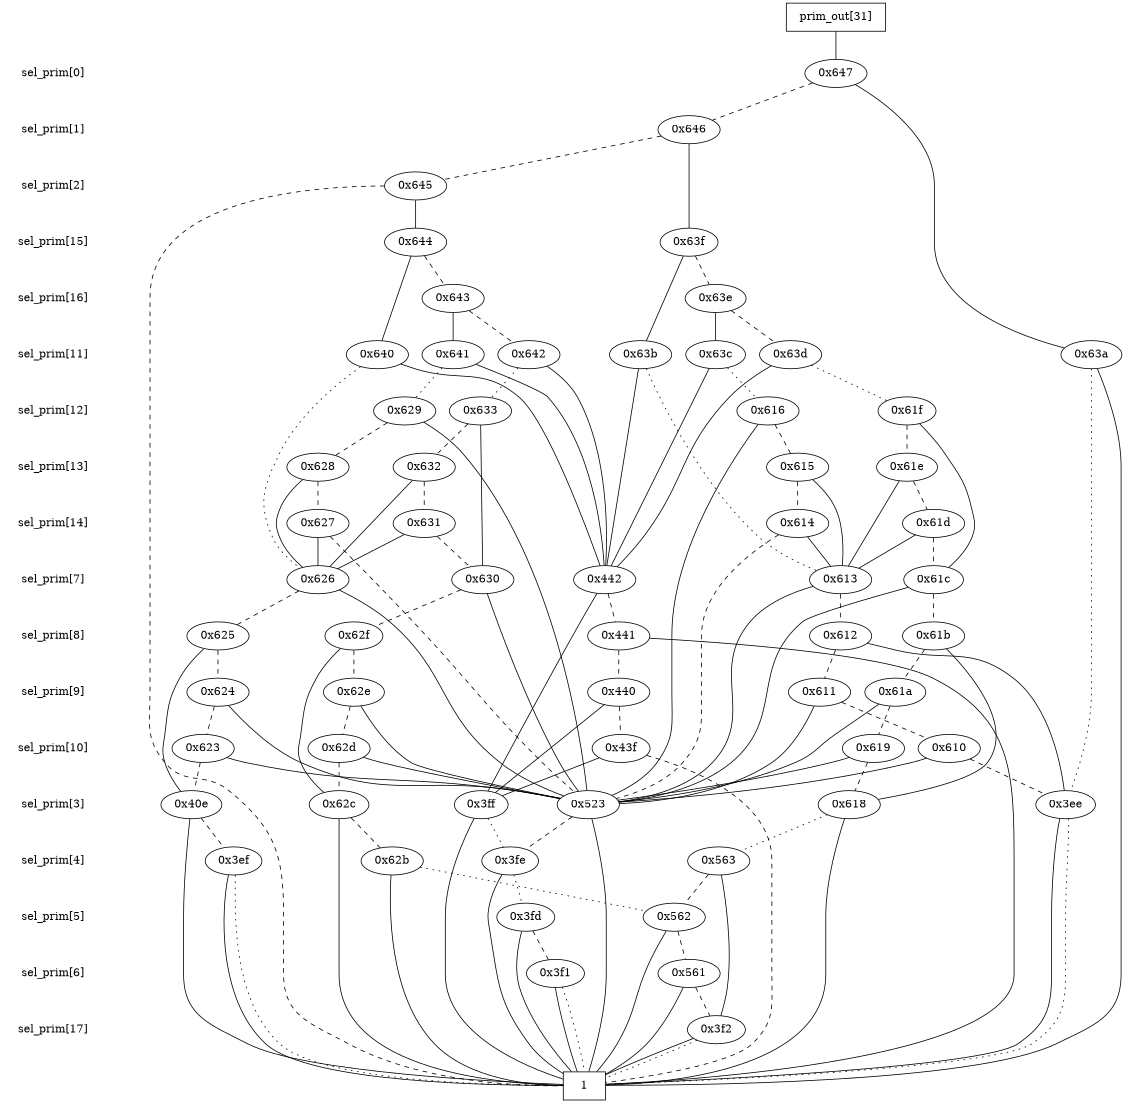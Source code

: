 digraph "DD" {
size = "7.5,10"
center = true;
edge [dir = none];
{ node [shape = plaintext];
  edge [style = invis];
  "CONST NODES" [style = invis];
" sel_prim[0] " -> " sel_prim[1] " -> " sel_prim[2] " -> " sel_prim[15] " -> " sel_prim[16] " -> " sel_prim[11] " -> " sel_prim[12] " -> " sel_prim[13] " -> " sel_prim[14] " -> " sel_prim[7] " -> " sel_prim[8] " -> " sel_prim[9] " -> " sel_prim[10] " -> " sel_prim[3] " -> " sel_prim[4] " -> " sel_prim[5] " -> " sel_prim[6] " -> " sel_prim[17] " -> "CONST NODES"; 
}
{ rank = same; node [shape = box]; edge [style = invis];
"  prim_out[31]  "; }
{ rank = same; " sel_prim[0] ";
"0x647";
}
{ rank = same; " sel_prim[1] ";
"0x646";
}
{ rank = same; " sel_prim[2] ";
"0x645";
}
{ rank = same; " sel_prim[15] ";
"0x644";
"0x63f";
}
{ rank = same; " sel_prim[16] ";
"0x643";
"0x63e";
}
{ rank = same; " sel_prim[11] ";
"0x641";
"0x63a";
"0x63b";
"0x642";
"0x63c";
"0x63d";
"0x640";
}
{ rank = same; " sel_prim[12] ";
"0x629";
"0x616";
"0x633";
"0x61f";
}
{ rank = same; " sel_prim[13] ";
"0x628";
"0x61e";
"0x632";
"0x615";
}
{ rank = same; " sel_prim[14] ";
"0x61d";
"0x614";
"0x631";
"0x627";
}
{ rank = same; " sel_prim[7] ";
"0x630";
"0x613";
"0x61c";
"0x442";
"0x626";
}
{ rank = same; " sel_prim[8] ";
"0x612";
"0x62f";
"0x61b";
"0x625";
"0x441";
}
{ rank = same; " sel_prim[9] ";
"0x62e";
"0x611";
"0x61a";
"0x440";
"0x624";
}
{ rank = same; " sel_prim[10] ";
"0x62d";
"0x619";
"0x43f";
"0x610";
"0x623";
}
{ rank = same; " sel_prim[3] ";
"0x618";
"0x40e";
"0x62c";
"0x3ee";
"0x3ff";
"0x523";
}
{ rank = same; " sel_prim[4] ";
"0x563";
"0x3ef";
"0x3fe";
"0x62b";
}
{ rank = same; " sel_prim[5] ";
"0x3fd";
"0x562";
}
{ rank = same; " sel_prim[6] ";
"0x561";
"0x3f1";
}
{ rank = same; " sel_prim[17] ";
"0x3f2";
}
{ rank = same; "CONST NODES";
{ node [shape = box]; "0x3db";
}
}
"  prim_out[31]  " -> "0x647" [style = solid];
"0x647" -> "0x63a";
"0x647" -> "0x646" [style = dashed];
"0x646" -> "0x63f";
"0x646" -> "0x645" [style = dashed];
"0x645" -> "0x644";
"0x645" -> "0x3db" [style = dashed];
"0x644" -> "0x640";
"0x644" -> "0x643" [style = dashed];
"0x63f" -> "0x63b";
"0x63f" -> "0x63e" [style = dashed];
"0x643" -> "0x641";
"0x643" -> "0x642" [style = dashed];
"0x63e" -> "0x63c";
"0x63e" -> "0x63d" [style = dashed];
"0x641" -> "0x442";
"0x641" -> "0x629" [style = dotted];
"0x63a" -> "0x3db";
"0x63a" -> "0x3ee" [style = dotted];
"0x63b" -> "0x442";
"0x63b" -> "0x613" [style = dotted];
"0x642" -> "0x442";
"0x642" -> "0x633" [style = dotted];
"0x63c" -> "0x442";
"0x63c" -> "0x616" [style = dotted];
"0x63d" -> "0x442";
"0x63d" -> "0x61f" [style = dotted];
"0x640" -> "0x442";
"0x640" -> "0x626" [style = dotted];
"0x629" -> "0x523";
"0x629" -> "0x628" [style = dashed];
"0x616" -> "0x523";
"0x616" -> "0x615" [style = dashed];
"0x633" -> "0x630";
"0x633" -> "0x632" [style = dashed];
"0x61f" -> "0x61c";
"0x61f" -> "0x61e" [style = dashed];
"0x628" -> "0x626";
"0x628" -> "0x627" [style = dashed];
"0x61e" -> "0x613";
"0x61e" -> "0x61d" [style = dashed];
"0x632" -> "0x626";
"0x632" -> "0x631" [style = dashed];
"0x615" -> "0x613";
"0x615" -> "0x614" [style = dashed];
"0x61d" -> "0x613";
"0x61d" -> "0x61c" [style = dashed];
"0x614" -> "0x613";
"0x614" -> "0x523" [style = dashed];
"0x631" -> "0x626";
"0x631" -> "0x630" [style = dashed];
"0x627" -> "0x626";
"0x627" -> "0x523" [style = dashed];
"0x630" -> "0x523";
"0x630" -> "0x62f" [style = dashed];
"0x613" -> "0x523";
"0x613" -> "0x612" [style = dashed];
"0x61c" -> "0x523";
"0x61c" -> "0x61b" [style = dashed];
"0x442" -> "0x3ff";
"0x442" -> "0x441" [style = dashed];
"0x626" -> "0x523";
"0x626" -> "0x625" [style = dashed];
"0x612" -> "0x3ee";
"0x612" -> "0x611" [style = dashed];
"0x62f" -> "0x62c";
"0x62f" -> "0x62e" [style = dashed];
"0x61b" -> "0x618";
"0x61b" -> "0x61a" [style = dashed];
"0x625" -> "0x40e";
"0x625" -> "0x624" [style = dashed];
"0x441" -> "0x3db";
"0x441" -> "0x440" [style = dashed];
"0x62e" -> "0x523";
"0x62e" -> "0x62d" [style = dashed];
"0x611" -> "0x523";
"0x611" -> "0x610" [style = dashed];
"0x61a" -> "0x523";
"0x61a" -> "0x619" [style = dashed];
"0x440" -> "0x3ff";
"0x440" -> "0x43f" [style = dashed];
"0x624" -> "0x523";
"0x624" -> "0x623" [style = dashed];
"0x62d" -> "0x523";
"0x62d" -> "0x62c" [style = dashed];
"0x619" -> "0x523";
"0x619" -> "0x618" [style = dashed];
"0x43f" -> "0x3ff";
"0x43f" -> "0x3db" [style = dashed];
"0x610" -> "0x523";
"0x610" -> "0x3ee" [style = dashed];
"0x623" -> "0x523";
"0x623" -> "0x40e" [style = dashed];
"0x618" -> "0x3db";
"0x618" -> "0x563" [style = dotted];
"0x40e" -> "0x3db";
"0x40e" -> "0x3ef" [style = dashed];
"0x62c" -> "0x3db";
"0x62c" -> "0x62b" [style = dashed];
"0x3ee" -> "0x3db";
"0x3ee" -> "0x3db" [style = dotted];
"0x3ff" -> "0x3db";
"0x3ff" -> "0x3fe" [style = dotted];
"0x523" -> "0x3db";
"0x523" -> "0x3fe" [style = dashed];
"0x563" -> "0x3f2";
"0x563" -> "0x562" [style = dashed];
"0x3ef" -> "0x3db";
"0x3ef" -> "0x3db" [style = dotted];
"0x3fe" -> "0x3db";
"0x3fe" -> "0x3fd" [style = dotted];
"0x62b" -> "0x3db";
"0x62b" -> "0x562" [style = dotted];
"0x3fd" -> "0x3db";
"0x3fd" -> "0x3f1" [style = dashed];
"0x562" -> "0x3db";
"0x562" -> "0x561" [style = dashed];
"0x561" -> "0x3db";
"0x561" -> "0x3f2" [style = dashed];
"0x3f1" -> "0x3db";
"0x3f1" -> "0x3db" [style = dotted];
"0x3f2" -> "0x3db";
"0x3f2" -> "0x3db" [style = dotted];
"0x3db" [label = "1"];
}
